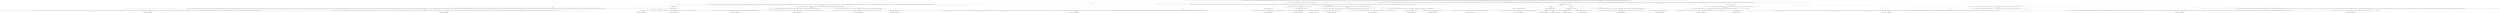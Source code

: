 digraph {
    graph [ rankdir=TB ]

    0 [ label="FlightDate:{0,1,2,3,4,5,6,7,8,9,10,11,12,13,14,15,16,17,18,19,20,21,22,23,24,25,26,27,28,29,32,33,34,35,36,37,38,39,40,41,42,50,51,52,53,54,55,56,57,58,59,60,61,62,63,64,65,66,67,68,69,70,71,74,75,76,77,78,79,80,81,82,83,84,85,86,87,88,89,90,91,92,93,94,95,96,97,98,99,100,101,102,103,104,105,106,107,108,109,110,111,112,113,114,115,116,117,118,119,120,121,122,123,124,125,126,127,128,129,130,131,132,133,134,135,136,137,138,139,140,141,142,143,144,145,146,147,148,149,150,151,152,153,154,155,156,157,158,159,160,161,162,163,164,165,166,167,168,169,170,171,172,173,174,175,176,177,178,179,180,181,182,183,184,185,186,187,188,189,190,191,192,193,194,195,196,197,198,199,200,201,202,203,204,205,206,207,208,209,210,211,212,213,214,215,216,217,218,219,220,221,222,223,224,225,226,227,228,229,230,231,232,233,234,235,236,237,238,239,240,241,242,243,244,245,246,247,248,249,250,251,252,253,254,255,256,257,258,259,260,261,262,263,264,265,266,267,268,269,270,271,272,273,274,275,276,277,278,279,280,281,283,284,285,286,287,288,289,290,291,292,293,294,295,296,297,298,299,300,301,302,304,305,306,307,308,309,310,311,312,313,314,315,316,317,318,319,320,321,322,323,324,325,326,327,328,329,330,331,332,333,334,335,336,337,338,339,340,341,342,343,344,345,346,347,348,349,350,351,352,353,354,355,356,357,358,362,373,374,375,376,377,378,379,382,383,384,385,386,387,388,389,390,391,395,396,401,402,403,404,405,406,407,408,409,410,411,413,414,415,416,417,421,422,423,424,425,426,427,428,429,430,431,432,433,434,436,437,438,439,440,441,442,443,444,445,446,447,448,449,450,451,452,453,454,455,458,459,460,461,462,463,464,465,466,467,468,469,470,471,472,473,474,475,476,477,478,479,480,481,482,483,484,485,486,487,488,489,490,491,492,493,494,495,496,497,498,499,500,501,502,503,504,505,506,507,508,509,510,511,512,513,514,515,516,518,519,520,521,522,523,524,525,526,527,528,529,530,533,534,535,536,538,539,540,541,542,543,544,545,546,547,548,549,550,551,552,553,554,555,556,557,558,559,560,561,562,563,564,565,566,567,568,569,570,571,572,573,574,575,576}" ]
    0 -> 1 [label="no" color="#FF0000"]
    0 -> 2 [label="yes, missing" color="#0000FF"]

    1 [ label="FlightDate:{30,31,43,49,72,73,282,303,359,360,361,363,364,368,369,370,371,372,381,392,394,400,412,418,419,420,435,456,457,517,531,532,537}" ]
    1 -> 3 [label="no, missing" color="#0000FF"]
    1 -> 4 [label="yes" color="#FF0000"]

    3 [ label="Dest:{0,2,3,4,7,8,10,12,13,14,15,16,17,19,20,21,22,23,24,25,27,28,29,30,31,32,33,34,35,36,37,38,39,40,41,43,44,45,46,47,48,49,50,51,52,54,55,56,57,58,59,60,61,62,63,65,66,68,69,70,71,72,73,74,76,77,79,80,81,82,84,85,86,87,88,89,90,91,92,93,94,95,98,100,101,102,103,104,106,107,108,109,110,111,112,113,114,115,116,117,118,119,120,121,122,123,124,125,126,127,128,129,130,131,132,134,136,137,139,140,142,143,144,145,146,148,149,150,152,153,154,155,156,158,159,160,161,162,163,164,165,166,170,171,172,173,174,175,177,178,179,180,182,183,184,185,186,187,188,189,190,191,193,194,195,196,197,199,201,202,203,207,208,209,210,211,212,214,215,216,217,218,220,221,222,224,225,229,230,231,232,233,234,235,237,238,240,241,242,243,244,245,246,247,248,250,251,252,254,255,256,257,258,259,260,261,263,264,266,268,269,270,271,272,273,274,275,276,278,279,280,281,282,283,286,287,288,289,290,291,292,293,294,295,296,297,298,299,300,301,302,303,304,305,306,307,308,309,310,311,312,313,315,316,317,318,319,320,321,322,323,324,325,326,327,328,329,330,332,333,335,336,337,338,339,340,342,344,345,346,347,348,349,350,351,352,354,356,357,358,359,360,361,362,363,364,367,368,370,371,372,373,375,376,377,378,379}" ]
    3 -> 7 [label="no" color="#FF0000"]
    3 -> 8 [label="yes, missing" color="#0000FF"]

    7 [ label="FlightDate:{365,366,367,380,393,397}" ]
    7 -> 15 [label="no, missing" color="#0000FF"]
    7 -> 16 [label="yes" color="#FF0000"]

    15 [ label="FlightDate:{0,1,2,3,4,5,6,7,8,9,10,11,12,13,14,15,16,17,18,19,20,21,22,23,24,25,26,27,28,29,30,31,32,33,34,35,36,37,38,39,40,41,42,43,44,48,49,50,51,52,53,54,55,56,57,58,59,60,61,62,63,64,65,66,67,68,69,70,71,72,73,74,75,76,77,78,79,80,81,82,83,84,85,86,87,88,89,90,91,92,93,94,95,96,97,98,99,100,101,102,103,104,105,106,107,108,109,110,111,112,113,114,115,116,117,118,119,120,121,122,123,124,125,126,127,128,129,130,131,132,133,134,135,136,137,138,139,140,141,142,143,144,145,146,147,148,149,150,151,152,153,154,155,156,157,158,159,160,161,162,163,164,165,166,167,168,169,170,171,172,173,174,175,176,177,178,179,180,181,182,183,184,185,186,187,188,189,190,191,192,193,194,195,196,197,198,199,200,201,202,203,204,205,206,207,208,209,210,211,212,213,214,215,216,217,218,219,220,221,222,223,224,225,226,227,228,229,230,231,232,233,234,235,236,237,238,239,240,241,242,243,244,245,246,247,248,249,250,251,252,253,254,255,256,257,258,259,260,261,262,263,264,265,266,267,268,269,270,271,272,273,274,275,276,277,278,279,280,281,282,283,284,285,286,287,288,289,290,291,292,293,294,295,296,297,298,299,300,301,302,303,304,305,306,307,308,309,310,311,312,313,314,315,316,317,318,319,320,321,322,323,324,325,326,327,328,329,330,331,332,333,334,335,336,337,338,339,340,341,342,343,344,345,346,347,348,349,350,351,352,353,354,355,356,357,358,359,360,361,362,363,364,365,366,367,368,369,370,371,372,373,374,375,376,377,378,379,380,381,382,383,384,385,386,387,388,389,390,391,392,393,394,395,396,397,399,400,401,402,403,404,405,406,407,408,409,410,411,412,413,414,415,416,417,418,419,420,421,422,423,424,425,426,427,428,429,430,431,432,433,434,435,436,437,438,439,440,441,442,443,444,445,446,447,448,449,450,451,452,453,454,455,456,457,458,459,460,461,462,463,464,465,466,467,468,469,470,471,472,473,474,475,476,477,478,479,480,481,482,483,484,485,486,487,488,489,490,491,492,493,494,495,496,497,498,499,500,501,502,503,504,505,506,507,508,509,510,511,512,513,514,515,516,517,518,519,520,521,522,523,524,525,526,527,528,529,530,531,532,533,534,535,536,537,538,539,540,541,542,543,544,545,546,547,548,549,550,551,552,553,554,555,556,557,558,559,560,561,562,563,564,565,566,567,568,569,570,571,572,573,574,575,576}" ]
    15 -> 31 [label="no" color="#FF0000"]
    15 -> 32 [label="yes, missing" color="#0000FF"]

    31 [ label="Origin:{0,2,3,4,5,6,7,8,9,10,11,12,13,14,15,16,17,19,20,21,22,23,24,25,26,27,28,29,30,31,32,33,34,35,36,38,39,40,41,42,43,44,47,48,49,50,51,52,53,54,55,57,58,59,61,63,64,65,66,67,68,69,70,72,73,74,75,76,77,78,79,80,81,82,83,84,86,87,88,89,90,91,93,94,96,97,98,100,101,102,103,104,105,108,109,110,111,113,114,115,117,118,119,121,122,123,124,126,127,128,129,131,132,133,134,135,136,137,138,139,140,141,142,145,146,148,149,151,152,153,154,155,156,157,158,159,160,161,162,164,165,167,168,169,170,171,172,175,176,177,178,179,180,181,182,183,184,185,187,188,189,190,191,192,193,194,195,196,197,198,199,200,201,202,203,204,205,208,209,210,211,212,213,214,215,216,217,218,220,222,223,224,226,227,229,230,232,233,235,236,237,238,239,240,241,242,243,245,246,248,249,250,251,252,253,254,255,257,258,261,262,263,264,265,266,267,268,270,271,272,273,274,276,277,278,279,280,281,282,283,284,285,286,287,288,289,290,291,292,293,294,295,296,297,298,299,300,301,302,303,304,305,306,307,308,309,310,312,314,315,317,318,319,320,321,322,325,328,329,330,332,334,335,337,338,339,340,341,342,343,344,345,347,348,349,350,351,352,353,354,355,356,357,358,359,360,362,363,364,365,368,369,370,371,372,373,374,376,377,378,379}" ]
    31 -> 61 [label="no" color="#FF0000"]
    31 -> 62 [label="yes, missing" color="#0000FF"]

    61 [ label="leaf=0.494509101" ]

    62 [ label="leaf=0.326440752" ]

    32 [ label="Origin:{0,2,3,4,5,7,8,9,10,12,13,14,15,16,17,18,19,20,21,22,23,24,25,27,28,29,30,31,32,33,34,35,36,37,38,39,40,41,42,43,44,45,47,49,50,51,52,53,54,55,56,57,58,59,61,62,63,64,65,66,67,68,69,72,73,76,78,79,80,81,82,83,84,85,86,87,88,89,90,91,93,94,95,96,97,98,100,101,102,103,105,106,107,108,109,110,111,112,114,115,116,117,118,119,120,121,123,124,125,126,127,128,129,130,131,132,133,134,135,136,137,138,139,140,142,143,144,145,146,148,149,150,151,152,153,154,155,156,157,158,159,160,161,162,164,165,166,167,168,169,170,172,174,175,176,177,178,180,181,182,183,184,185,188,189,190,191,192,193,194,195,196,199,201,202,203,204,205,206,208,209,210,211,212,213,214,215,216,217,218,220,221,222,223,224,226,229,230,231,232,233,234,235,236,237,238,239,241,242,243,244,245,246,247,248,249,250,251,252,253,254,255,257,258,260,261,262,263,264,265,266,267,268,269,270,271,272,273,275,277,278,279,280,281,282,284,285,286,287,288,289,290,292,293,294,295,296,297,298,299,300,301,302,304,305,306,307,308,309,310,312,316,317,318,319,320,321,322,324,327,328,329,330,332,335,336,337,339,341,342,343,344,345,347,348,349,350,351,352,353,354,355,356,357,359,360,363,364,367,368,369,370,371,372,373,374,375,376,377,378,379}" ]
    32 -> 63 [label="no" color="#FF0000"]
    32 -> 64 [label="yes, missing" color="#0000FF"]

    63 [ label="leaf=0.283427864" ]

    64 [ label="leaf=-0.00563493976" ]

    16 [ label="FlightDate:{365,366,367,380,393}" ]
    16 -> 33 [label="no, missing" color="#0000FF"]
    16 -> 34 [label="yes" color="#FF0000"]

    33 [ label="CRSDepTime<1650" ]
    33 -> 65 [label="yes" color="#FF0000"]
    33 -> 66 [label="no, missing" color="#0000FF"]

    65 [ label="leaf=-0.334708661" ]

    66 [ label="leaf=0.362500846" ]

    34 [ label="Origin:{1,2,6,26,37,46,47,49,59,62,71,75,82,88,92,93,99,116,130,134,144,148,163,165,174,179,186,187,197,199,207,211,221,222,227,233,234,239,247,256,259,269,270,275,281,306,309,311,313,314,324,326,327,331,333,336,338,340,346,358,362,372,375}" ]
    34 -> 67 [label="no, missing" color="#0000FF"]
    34 -> 68 [label="yes" color="#FF0000"]

    67 [ label="leaf=-0.335117877" ]

    68 [ label="leaf=-0.46513775" ]

    8 [ label="Origin:{3,4,7,19,34,39,47,50,52,59,72,100,118,119,124,126,127,139,143,152,155,156,161,175,178,184,185,191,193,197,199,209,210,229,230,243,245,246,252,254,259,275,287,289,291,295,298,299,301,302,306,313,322,326,328,332,333,336,338,340,348,349,364}" ]
    8 -> 17 [label="no, missing" color="#0000FF"]
    8 -> 18 [label="yes" color="#FF0000"]

    17 [ label="Origin:{12,23,25,29,33,38,40,43,51,54,61,65,66,84,87,91,98,104,106,114,121,128,130,134,142,158,160,172,177,194,202,217,222,233,237,238,244,251,258,264,266,270,271,279,286,297,311,316,318,324,330,335,342,347,350,356,358,359,362,371,373,378,379}" ]
    17 -> 35 [label="no, missing" color="#0000FF"]
    17 -> 36 [label="yes" color="#FF0000"]

    35 [ label="Dest:{19,23,24,59,61,62,72,76,87,91,98,118,121,123,127,130,131,132,134,156,158,161,177,178,185,197,199,218,222,230,233,237,242,244,245,246,248,250,251,252,269,270,271,275,278,290,301,307,311,315,318,324,325,326,335,336,344,348,349,352,358,359,363}" ]
    35 -> 69 [label="no, missing" color="#0000FF"]
    35 -> 70 [label="yes" color="#FF0000"]

    69 [ label="leaf=-0.16716972" ]

    70 [ label="leaf=-0.296933979" ]

    36 [ label="Dest:{12,19,23,37,39,43,47,50,58,62,98,106,107,110,112,113,119,124,126,130,139,143,144,148,156,161,185,187,193,199,212,221,222,229,233,234,237,240,244,246,247,250,252,254,257,261,269,275,300,311,313,315,324,326,335,336,338,344,348,349,354,367,372}" ]
    36 -> 71 [label="no, missing" color="#0000FF"]
    36 -> 72 [label="yes" color="#FF0000"]

    71 [ label="leaf=-0.316839218" ]

    72 [ label="leaf=-0.418964505" ]

    18 [ label="Dest:{2,23,29,39,40,41,47,59,61,82,98,103,106,107,116,119,126,130,139,142,161,171,175,184,191,193,197,199,209,215,221,222,233,244,245,246,247,248,252,254,257,259,274,275,287,291,297,299,300,306,310,311,313,324,326,328,333,336,338,340,350,358,362}" ]
    18 -> 37 [label="no, missing" color="#0000FF"]
    18 -> 38 [label="yes" color="#FF0000"]

    37 [ label="Dest:{3,19,22,34,38,52,54,55,60,65,66,71,72,76,84,88,89,113,114,124,125,128,129,134,140,145,152,156,160,174,178,180,185,194,208,210,217,229,234,241,243,258,260,264,266,269,270,279,286,298,302,312,316,317,318,320,322,332,344,361,364,377,379}" ]
    37 -> 73 [label="no, missing" color="#0000FF"]
    37 -> 74 [label="yes" color="#FF0000"]

    73 [ label="leaf=-0.275672138" ]

    74 [ label="leaf=-0.393988639" ]

    38 [ label="FlightDate:{44,45,46,47,48,380,393,397,398,399}" ]
    38 -> 75 [label="no, missing" color="#0000FF"]
    38 -> 76 [label="yes" color="#FF0000"]

    75 [ label="leaf=-0.38213408" ]

    76 [ label="leaf=-0.448943406" ]

    4 [ label="Dest:{0,1,2,3,4,6,7,8,10,11,12,14,15,17,18,19,20,23,24,26,27,29,30,31,32,34,35,36,37,38,39,40,41,43,44,45,46,47,49,50,51,52,53,54,55,56,57,58,59,60,61,62,63,65,66,67,68,69,70,71,72,74,75,76,77,78,81,82,84,85,86,87,88,89,91,92,93,94,95,98,99,100,103,104,105,106,107,111,112,114,115,116,117,118,119,120,121,123,124,125,126,127,128,129,130,131,132,133,134,135,136,138,139,140,141,142,143,144,145,146,148,149,150,152,153,155,156,158,159,160,161,162,163,164,165,166,167,170,171,173,174,175,177,178,179,180,182,183,184,185,186,187,188,189,191,192,193,194,195,197,198,199,200,201,204,205,206,207,209,210,211,212,214,215,216,217,218,219,220,221,222,223,224,225,226,227,228,229,230,231,232,233,234,237,238,239,240,241,242,243,244,245,246,247,248,250,251,252,253,254,256,257,258,259,260,261,263,264,266,269,270,271,272,273,274,275,276,277,278,279,281,282,283,285,286,287,289,290,291,293,294,295,297,298,299,300,301,302,303,304,306,307,308,309,310,311,312,313,314,315,316,317,318,319,320,321,322,323,324,325,326,327,328,329,331,332,333,334,335,336,338,339,340,341,342,344,345,346,347,348,349,350,351,352,353,354,356,357,358,359,360,361,362,363,364,365,366,367,368,369,370,371,372,373,375,377,378,379}" ]
    4 -> 9 [label="no" color="#FF0000"]
    4 -> 10 [label="yes, missing" color="#0000FF"]

    9 [ label="FlightDate:{30,43,49,72,73,282,303,359,360,361,363,364,368,369,370,372,381,400,412,418,419,435,456,457,532}" ]
    9 -> 19 [label="no, missing" color="#0000FF"]
    9 -> 20 [label="yes" color="#FF0000"]

    19 [ label="FlightDate:{371,392,394,420,517,531,537}" ]
    19 -> 39 [label="no, missing" color="#0000FF"]
    19 -> 40 [label="yes" color="#FF0000"]

    39 [ label="Dest:{0,1,2,3,4,5,6,7,8,9,10,11,12,13,14,15,16,17,18,19,20,21,22,23,24,25,26,27,29,30,31,32,33,34,35,36,37,38,39,40,41,42,43,44,45,46,47,49,50,51,52,53,54,55,56,57,58,59,60,61,62,63,64,65,66,67,68,69,70,71,72,73,74,75,76,77,78,79,80,81,82,83,84,85,86,87,88,89,90,91,92,93,94,95,96,97,98,99,100,101,102,103,104,105,106,107,108,109,110,111,112,113,114,115,116,117,118,119,120,121,123,124,125,126,127,128,129,130,131,132,133,134,135,136,137,138,139,140,141,142,143,144,145,146,147,148,149,150,151,152,153,154,155,156,157,158,159,160,161,162,163,164,165,166,167,168,169,170,171,172,173,174,175,176,177,178,179,180,181,182,183,184,185,186,187,188,189,190,191,192,193,194,195,196,197,198,199,200,201,202,203,204,205,206,207,209,210,211,212,213,214,215,216,217,218,219,220,221,222,223,224,225,226,227,228,229,230,231,232,233,234,235,236,237,238,239,240,241,242,243,244,245,246,247,248,249,250,251,252,253,254,255,256,257,258,259,260,261,262,263,264,265,266,267,268,269,270,271,272,273,274,275,276,277,278,279,280,281,282,283,284,285,286,287,288,289,290,291,292,293,294,295,297,298,299,300,301,302,303,304,305,306,307,308,309,310,311,312,313,314,315,316,317,318,319,320,321,322,323,324,325,326,327,328,329,330,331,332,333,334,335,336,337,338,339,340,341,342,343,344,345,346,347,348,349,350,351,352,353,354,355,356,357,358,359,360,361,362,363,364,365,366,367,368,369,370,371,372,373,374,375,376,377,378,379}" ]
    39 -> 77 [label="no" color="#FF0000"]
    39 -> 78 [label="yes, missing" color="#0000FF"]

    77 [ label="leaf=0.627484858" ]

    78 [ label="leaf=-0.376384348" ]

    40 [ label="Origin:{19,23,26,46,61,98,99,123,130,161,163,171,173,190,197,199,221,222,227,233,246,247,250,256,260,269,274,275,283,307,311,313,314,324,325,326,335,336,348,355,358,367}" ]
    40 -> 79 [label="no, missing" color="#0000FF"]
    40 -> 80 [label="yes" color="#FF0000"]

    79 [ label="leaf=-0.0408782624" ]

    80 [ label="leaf=-0.247875884" ]

    20 [ label="Dest:{16,21,28,48,73,109,122,172,208,249,268,296,330,337}" ]
    20 -> 41 [label="no, missing" color="#0000FF"]
    20 -> 42 [label="yes" color="#FF0000"]

    41 [ label="FlightDate:{30,49,282,303,363,368,370,381,400,412,435,456,457,532}" ]
    41 -> 81 [label="no, missing" color="#0000FF"]
    41 -> 82 [label="yes" color="#FF0000"]

    81 [ label="leaf=0.0290424526" ]

    82 [ label="leaf=-0.342378885" ]

    42 [ label="FlightDate:{43,49,72,73,282,303,359,360,361,412,418}" ]
    42 -> 83 [label="no, missing" color="#0000FF"]
    42 -> 84 [label="yes" color="#FF0000"]

    83 [ label="leaf=-0.320975721" ]

    84 [ label="leaf=-0.424696267" ]

    10 [ label="Origin:{4,7,12,23,24,50,55,56,61,62,65,87,89,93,100,103,107,111,112,127,134,136,143,145,153,155,161,166,184,193,197,199,210,231,237,240,243,246,251,252,254,272,275,279,291,298,302,307,313,317,319,328,333,336,347,348,349,356,359,364,371,372,375}" ]
    10 -> 21 [label="no, missing" color="#0000FF"]
    10 -> 22 [label="yes" color="#FF0000"]

    21 [ label="Origin:{1,2,10,19,30,37,40,47,63,68,71,76,77,85,88,106,123,126,128,131,132,144,149,150,158,159,162,163,165,173,177,207,209,211,215,217,218,220,247,250,257,259,260,270,276,277,278,281,286,293,300,301,306,310,316,318,325,326,335,338,342,367,379}" ]
    21 -> 43 [label="no, missing" color="#0000FF"]
    21 -> 44 [label="yes" color="#FF0000"]

    43 [ label="FlightDate:{30,282,303,359,360,361,363,364,372,381,392,412,420,457,517,531,532,537}" ]
    43 -> 85 [label="no, missing" color="#0000FF"]
    43 -> 86 [label="yes" color="#FF0000"]

    85 [ label="leaf=-0.328078926" ]

    86 [ label="leaf=-0.377006948" ]

    44 [ label="Dest:{2,7,8,12,18,19,23,36,47,53,61,62,63,70,77,112,123,124,126,143,149,150,156,161,162,163,166,171,173,174,177,187,191,193,197,199,211,237,240,246,248,250,252,254,257,259,260,266,272,275,281,283,291,298,306,313,315,316,323,326,336,358,375}" ]
    44 -> 87 [label="no, missing" color="#0000FF"]
    44 -> 88 [label="yes" color="#FF0000"]

    87 [ label="leaf=-0.38539055" ]

    88 [ label="leaf=-0.429409057" ]

    22 [ label="Dest:{12,19,23,27,34,37,40,47,50,68,70,71,76,87,88,93,106,107,112,127,130,134,139,143,144,145,149,150,161,173,184,187,193,197,199,206,207,209,222,230,238,240,246,247,248,250,252,254,259,275,283,287,291,300,313,317,328,336,338,347,359,367,372}" ]
    22 -> 45 [label="no, missing" color="#0000FF"]
    22 -> 46 [label="yes" color="#FF0000"]

    45 [ label="FlightDate:{30,31,49,73,381,394,400,420,435,457,517,531,532,537}" ]
    45 -> 89 [label="no, missing" color="#0000FF"]
    45 -> 90 [label="yes" color="#FF0000"]

    89 [ label="leaf=-0.386526406" ]

    90 [ label="leaf=-0.433759749" ]

    46 [ label="FlightDate:{30,31,43,49,72,73,361,368,369,370,371,372,381,392,394,400,418,419,420,435,517,531,532,537}" ]
    46 -> 91 [label="no, missing" color="#0000FF"]
    46 -> 92 [label="yes" color="#FF0000"]

    91 [ label="leaf=-0.417361885" ]

    92 [ label="leaf=-0.451684088" ]

    2 [ label="FlightDate:{0,1,2,3,4,5,6,7,8,9,10,11,12,13,14,15,16,17,18,19,20,21,22,23,24,25,26,27,28,29,33,34,35,36,37,38,39,40,41,42,50,51,52,53,54,55,56,57,58,59,60,61,62,63,64,65,66,67,68,69,70,74,75,76,77,78,79,80,81,82,83,84,85,86,87,88,89,90,91,92,93,94,95,96,97,98,99,101,102,103,104,105,106,107,108,109,110,111,112,113,114,115,116,117,118,119,120,121,122,123,124,125,126,127,128,129,130,131,132,133,134,135,136,137,138,139,140,141,142,143,144,145,146,147,148,149,150,151,152,153,154,155,156,157,158,159,160,161,162,163,164,165,166,167,168,169,170,171,172,173,174,175,176,177,178,179,180,181,182,183,184,185,186,187,188,189,190,191,192,193,194,195,196,197,198,199,200,201,202,203,204,205,206,207,208,209,210,211,212,214,215,216,217,218,219,221,222,223,224,225,226,227,228,229,230,231,232,233,234,235,236,237,238,239,240,241,242,244,245,246,247,248,249,250,251,252,253,254,255,256,257,258,259,260,261,262,263,264,265,266,267,268,269,270,271,272,273,274,275,276,277,278,279,280,284,285,286,287,288,289,290,291,292,294,295,296,297,298,299,300,301,302,304,305,306,307,308,309,310,311,312,313,314,315,316,317,318,319,320,321,322,323,324,325,326,327,328,329,330,331,332,333,334,335,336,337,338,339,340,341,342,343,344,345,346,347,348,349,350,351,352,353,354,355,356,357,358,362,374,375,376,377,378,379,382,383,384,385,386,387,388,389,390,391,395,396,401,402,403,404,405,406,407,408,409,410,411,413,414,415,416,417,421,422,423,424,425,426,427,428,429,430,431,432,433,434,436,437,438,439,440,441,442,443,444,445,446,447,448,449,450,451,452,453,454,458,459,460,462,463,464,465,466,467,468,469,470,471,472,473,474,475,476,477,478,479,480,481,482,483,484,485,486,487,488,489,490,491,492,493,494,495,496,497,498,499,501,502,503,505,507,508,509,510,512,513,514,515,516,518,519,520,521,522,523,524,525,526,527,528,529,530,533,534,535,536,538,539,540,541,542,543,544,545,546,547,548,549,550,551,552,553,554,555,556,557,558,559,560,561,562,563,564,565,566,567,568,569,571,572,573,574,575,576}" ]
    2 -> 5 [label="no" color="#FF0000"]
    2 -> 6 [label="yes, missing" color="#0000FF"]

    5 [ label="Operating_Airline:{0,1,2,3,4,5,7,8,10,11,13,14,15,16,17,18,19,21}" ]
    5 -> 11 [label="no, missing" color="#0000FF"]
    5 -> 12 [label="yes" color="#FF0000"]

    11 [ label="CRSDepTime<1347" ]
    11 -> 23 [label="yes" color="#FF0000"]
    11 -> 24 [label="no, missing" color="#0000FF"]

    23 [ label="FlightDate:{71,100,243,281,283,293,373,461,504,506,511,570}" ]
    23 -> 47 [label="no, missing" color="#0000FF"]
    23 -> 48 [label="yes" color="#FF0000"]

    47 [ label="Dest:{8,23,26,31,46,48,58,60,70,74,76,77,88,95,99,107,123,150,158,171,177,179,187,197,199,208,221,227,232,233,234,244,247,249,250,252,260,274,275,281,283,296,300,303,308,311,315,323,340,346,354}" ]
    47 -> 93 [label="no, missing" color="#0000FF"]
    47 -> 94 [label="yes" color="#FF0000"]

    93 [ label="leaf=-0.236126229" ]

    94 [ label="leaf=-0.365782589" ]

    48 [ label="Dest:{8,23,26,46,48,57,58,60,70,74,76,77,88,95,98,99,107,130,158,171,173,177,179,187,188,197,199,208,221,222,227,233,234,250,252,257,260,261,269,274,281,283,296,300,323,335,338,346,348,354,358}" ]
    48 -> 95 [label="no, missing" color="#0000FF"]
    48 -> 96 [label="yes" color="#FF0000"]

    95 [ label="leaf=-0.367001921" ]

    96 [ label="leaf=-0.443417996" ]

    24 [ label="FlightDate:{32,71,100,213,281,283,293,373,455}" ]
    24 -> 49 [label="no, missing" color="#0000FF"]
    24 -> 50 [label="yes" color="#FF0000"]

    49 [ label="Operating_Airline:{12}" ]
    49 -> 97 [label="no, missing" color="#0000FF"]
    49 -> 98 [label="yes" color="#FF0000"]

    97 [ label="leaf=0.0301926937" ]

    98 [ label="leaf=-0.363121122" ]

    50 [ label="FlightDate:{71,281,293,373}" ]
    50 -> 99 [label="no, missing" color="#0000FF"]
    50 -> 100 [label="yes" color="#FF0000"]

    99 [ label="leaf=-0.301205248" ]

    100 [ label="leaf=-0.440445513" ]

    12 [ label="CRSDepTime<1434" ]
    12 -> 25 [label="yes" color="#FF0000"]
    12 -> 26 [label="no, missing" color="#0000FF"]

    25 [ label="Operating_Airline:{0,1,3,4,5,10,11,13,14,15,16,17,19}" ]
    25 -> 51 [label="no, missing" color="#0000FF"]
    25 -> 52 [label="yes" color="#FF0000"]

    51 [ label="FlightDate:{32,100,213,220,243,293,455,461,500,504,506,511,570}" ]
    51 -> 101 [label="no, missing" color="#0000FF"]
    51 -> 102 [label="yes" color="#FF0000"]

    101 [ label="leaf=-0.325401396" ]

    102 [ label="leaf=-0.430165589" ]

    52 [ label="FlightDate:{71,100,220,243,281,283,293,455,461,500,504,506,511,570}" ]
    52 -> 103 [label="no, missing" color="#0000FF"]
    52 -> 104 [label="yes" color="#FF0000"]

    103 [ label="leaf=-0.404562652" ]

    104 [ label="leaf=-0.446317047" ]

    26 [ label="Origin:{11,19,23,26,29,40,43,53,76,91,99,107,112,119,124,128,135,139,143,144,147,161,163,165,173,184,185,186,193,199,200,207,210,221,227,237,240,241,246,251,252,254,256,266,270,273,275,299,312,313,324,326,331,333,336,338,340,348,349,356,361,367,372}" ]
    26 -> 53 [label="no, missing" color="#0000FF"]
    26 -> 54 [label="yes" color="#FF0000"]

    53 [ label="Dest:{0,2,19,23,26,28,29,30,31,46,51,59,61,63,67,76,77,78,88,92,99,104,107,112,132,161,163,173,175,179,197,199,211,224,225,227,232,246,252,256,257,266,270,275,278,283,299,313,314,317,324,325,326,333,335,336,338,341,361,362,367,372,373}" ]
    53 -> 105 [label="no, missing" color="#0000FF"]
    53 -> 106 [label="yes" color="#FF0000"]

    105 [ label="leaf=-0.310422212" ]

    106 [ label="leaf=-0.401365668" ]

    54 [ label="FlightDate:{32,71,100,213,220,243,281,283,373,455,461,500,504,506,511,570}" ]
    54 -> 107 [label="no, missing" color="#0000FF"]
    54 -> 108 [label="yes" color="#FF0000"]

    107 [ label="leaf=-0.317808121" ]

    108 [ label="leaf=-0.435554951" ]

    6 [ label="Operating_Airline:{0,2,5,7,10,11,13,14,15,16,17,18}" ]
    6 -> 13 [label="no, missing" color="#0000FF"]
    6 -> 14 [label="yes" color="#FF0000"]

    13 [ label="FlightDate:{5,15,17,18,62,68,69,74,77,79,81,83,84,85,86,88,89,94,95,96,97,103,106,107,109,110,111,114,115,116,117,118,119,121,124,126,127,128,132,133,134,139,140,141,142,146,147,148,149,152,278,291,292,426,439,446,451,452,481,487,495,502,515}" ]
    13 -> 27 [label="no, missing" color="#0000FF"]
    13 -> 28 [label="yes" color="#FF0000"]

    27 [ label="FlightDate:{4,6,8,11,12,16,23,26,52,53,54,56,57,61,63,64,66,67,70,78,82,87,91,92,98,102,104,105,108,113,120,125,138,145,231,262,263,269,271,277,279,321,326,329,330,332,333,342,389,407,410,416,424,427,428,450,482,483,488,494,496,522,556}" ]
    27 -> 55 [label="no, missing" color="#0000FF"]
    27 -> 56 [label="yes" color="#FF0000"]

    55 [ label="FlightDate:{1,2,10,20,22,35,36,40,55,60,90,122,136,137,144,151,166,179,208,251,259,260,270,284,294,306,307,312,318,319,320,322,324,327,331,334,335,337,338,340,344,345,346,347,349,350,391,405,414,425,431,438,443,447,448,453,474,491,493,503,558,565,567}" ]
    55 -> 109 [label="no, missing" color="#0000FF"]
    55 -> 110 [label="yes" color="#FF0000"]

    109 [ label="leaf=-0.432729751" ]

    110 [ label="leaf=-0.458055288" ]

    56 [ label="Operating_Airline:{1,9,12,20}" ]
    56 -> 111 [label="no, missing" color="#0000FF"]
    56 -> 112 [label="yes" color="#FF0000"]

    111 [ label="leaf=-0.456636548" ]

    112 [ label="leaf=-0.463011563" ]

    28 [ label="leaf=-0.463602513" ]

    14 [ label="FlightDate:{5,6,16,19,20,54,56,66,84,90,91,92,95,98,102,103,106,107,109,111,115,118,120,121,124,125,126,127,128,131,132,133,134,138,139,140,141,142,146,148,151,153,154,173,208,257,259,260,261,263,269,287,290,312,324,326,327,328,329,330,331,424,452}" ]
    14 -> 29 [label="no, missing" color="#0000FF"]
    14 -> 30 [label="yes" color="#FF0000"]

    29 [ label="FlightDate:{8,10,11,14,17,21,28,53,55,59,60,61,63,64,65,67,68,69,70,77,78,79,85,86,88,89,94,96,97,110,114,117,145,152,155,200,254,262,264,268,275,277,279,292,310,314,320,321,323,346,353,403,404,410,423,425,474,475,481,494,502,552,555}" ]
    29 -> 57 [label="no, missing" color="#0000FF"]
    29 -> 58 [label="yes" color="#FF0000"]

    57 [ label="Origin:{0,1,2,3,4,6,7,11,12,13,14,15,16,17,18,19,20,21,23,24,25,26,27,28,30,31,32,33,34,35,36,37,39,40,41,42,43,45,46,47,48,49,50,51,52,53,55,56,57,58,59,60,61,62,63,64,65,68,69,70,71,72,73,74,75,76,77,78,80,81,82,84,85,86,87,88,89,90,91,92,93,94,95,96,98,99,100,103,104,105,106,107,109,110,112,113,114,115,116,117,118,119,120,121,122,123,124,125,126,127,128,129,130,131,132,134,135,136,137,138,139,140,141,142,143,144,145,146,147,148,149,150,151,152,153,154,155,156,159,160,161,162,163,164,165,166,167,170,171,173,174,175,177,178,179,182,183,184,185,186,187,188,189,191,192,193,194,195,197,199,200,206,207,208,209,210,211,212,214,215,216,217,218,219,220,221,222,224,225,226,227,228,229,230,231,232,233,234,237,238,239,240,241,242,243,244,245,246,248,250,251,252,254,256,257,258,259,260,261,262,263,266,267,268,269,270,272,273,274,275,276,277,279,281,282,283,286,287,289,291,292,293,294,296,297,298,299,300,302,303,304,305,306,307,308,309,310,311,312,313,314,315,316,317,318,319,320,321,323,324,326,327,328,329,330,331,332,333,334,335,336,337,338,340,341,342,344,346,347,348,349,350,351,352,353,354,355,356,357,358,359,360,361,362,363,364,365,367,369,371,372,373,374,375,376,378,379}" ]
    57 -> 113 [label="no" color="#FF0000"]
    57 -> 114 [label="yes, missing" color="#0000FF"]

    113 [ label="leaf=-0.405715615" ]

    114 [ label="leaf=-0.450175017" ]

    58 [ label="Origin:{0,1,2,3,4,6,7,11,12,14,15,16,18,19,20,21,22,23,24,26,27,28,30,31,32,33,34,35,36,37,39,40,41,43,45,46,47,48,49,50,52,53,55,56,57,58,59,60,61,62,63,65,67,68,69,70,71,72,73,74,75,76,77,78,79,80,81,82,83,84,85,86,87,88,89,91,92,93,94,95,96,97,98,99,100,103,104,105,106,107,109,111,112,113,114,115,116,117,118,119,120,121,122,123,124,125,126,127,128,129,130,131,132,134,135,136,137,138,139,140,141,142,143,144,145,146,147,148,149,150,152,153,154,155,156,159,160,161,162,163,164,165,166,167,170,171,173,174,175,177,178,179,182,183,184,185,186,187,188,189,190,191,192,193,194,195,196,197,198,199,200,202,203,204,206,207,208,209,210,211,212,214,215,216,217,218,219,220,221,222,224,225,226,227,228,229,230,231,232,233,234,235,237,238,239,240,241,242,243,244,245,246,247,248,250,251,252,254,256,257,259,260,261,266,267,268,269,270,272,273,274,275,276,277,279,280,281,282,283,286,287,289,291,292,294,296,297,298,299,300,302,303,304,305,306,307,308,309,310,311,312,313,314,315,316,317,318,319,321,323,324,326,327,328,329,330,331,333,334,335,336,337,338,340,341,343,344,346,347,348,349,350,351,352,353,354,356,357,358,359,360,361,362,363,364,365,366,367,369,370,371,372,373,375,376,378,379}" ]
    58 -> 115 [label="no" color="#FF0000"]
    58 -> 116 [label="yes, missing" color="#0000FF"]

    115 [ label="leaf=-0.409656167" ]

    116 [ label="leaf=-0.462067664" ]

    30 [ label="Origin:{0,1,2,3,4,6,7,11,12,14,15,16,17,18,19,20,21,22,23,24,25,26,27,28,30,31,33,34,35,36,37,39,40,41,43,45,46,47,48,49,50,52,53,54,55,56,57,58,59,60,61,62,63,65,66,67,68,69,70,71,72,73,74,75,76,77,78,79,80,81,82,83,84,85,86,87,88,89,91,92,93,94,95,96,97,98,99,100,103,104,105,106,107,108,109,110,111,112,113,114,115,116,117,118,119,120,121,122,123,124,125,126,127,128,129,130,131,132,133,134,135,136,137,138,139,140,141,142,143,144,145,146,147,148,149,150,152,153,155,156,159,160,161,162,163,164,165,166,167,171,173,174,175,177,178,179,180,182,183,184,185,186,187,188,189,190,191,192,193,195,196,197,198,199,200,202,203,204,206,207,208,209,210,211,212,214,215,216,217,218,219,220,221,222,223,224,225,226,227,228,229,230,231,232,233,234,235,237,238,239,240,241,242,243,244,245,246,247,248,250,251,252,254,255,256,257,259,260,261,264,266,267,268,269,270,272,273,274,275,276,277,279,280,281,282,283,286,287,289,291,293,294,296,297,298,299,300,302,303,304,305,306,307,308,309,310,311,312,313,314,315,316,317,318,319,320,321,323,324,326,327,328,329,330,331,332,333,334,335,336,337,338,340,341,343,344,346,347,348,350,351,353,354,356,357,358,359,360,361,362,363,364,365,366,367,369,370,371,372,373,375,376,378,379}" ]
    30 -> 59 [label="no" color="#FF0000"]
    30 -> 60 [label="yes, missing" color="#0000FF"]

    59 [ label="FlightDate:{6,16,19,20,54,84,90,95,98,102,103,106,107,111,115,120,121,124,125,126,127,131,132,133,134,138,139,140,141,142,148,151,153,154,173,208,257,259,260,261,269,287,312,326,330,331,424,452}" ]
    59 -> 117 [label="no, missing" color="#0000FF"]
    59 -> 118 [label="yes" color="#FF0000"]

    117 [ label="leaf=-0.345799804" ]

    118 [ label="leaf=-0.454530567" ]

    60 [ label="leaf=-0.463463485" ]
}
